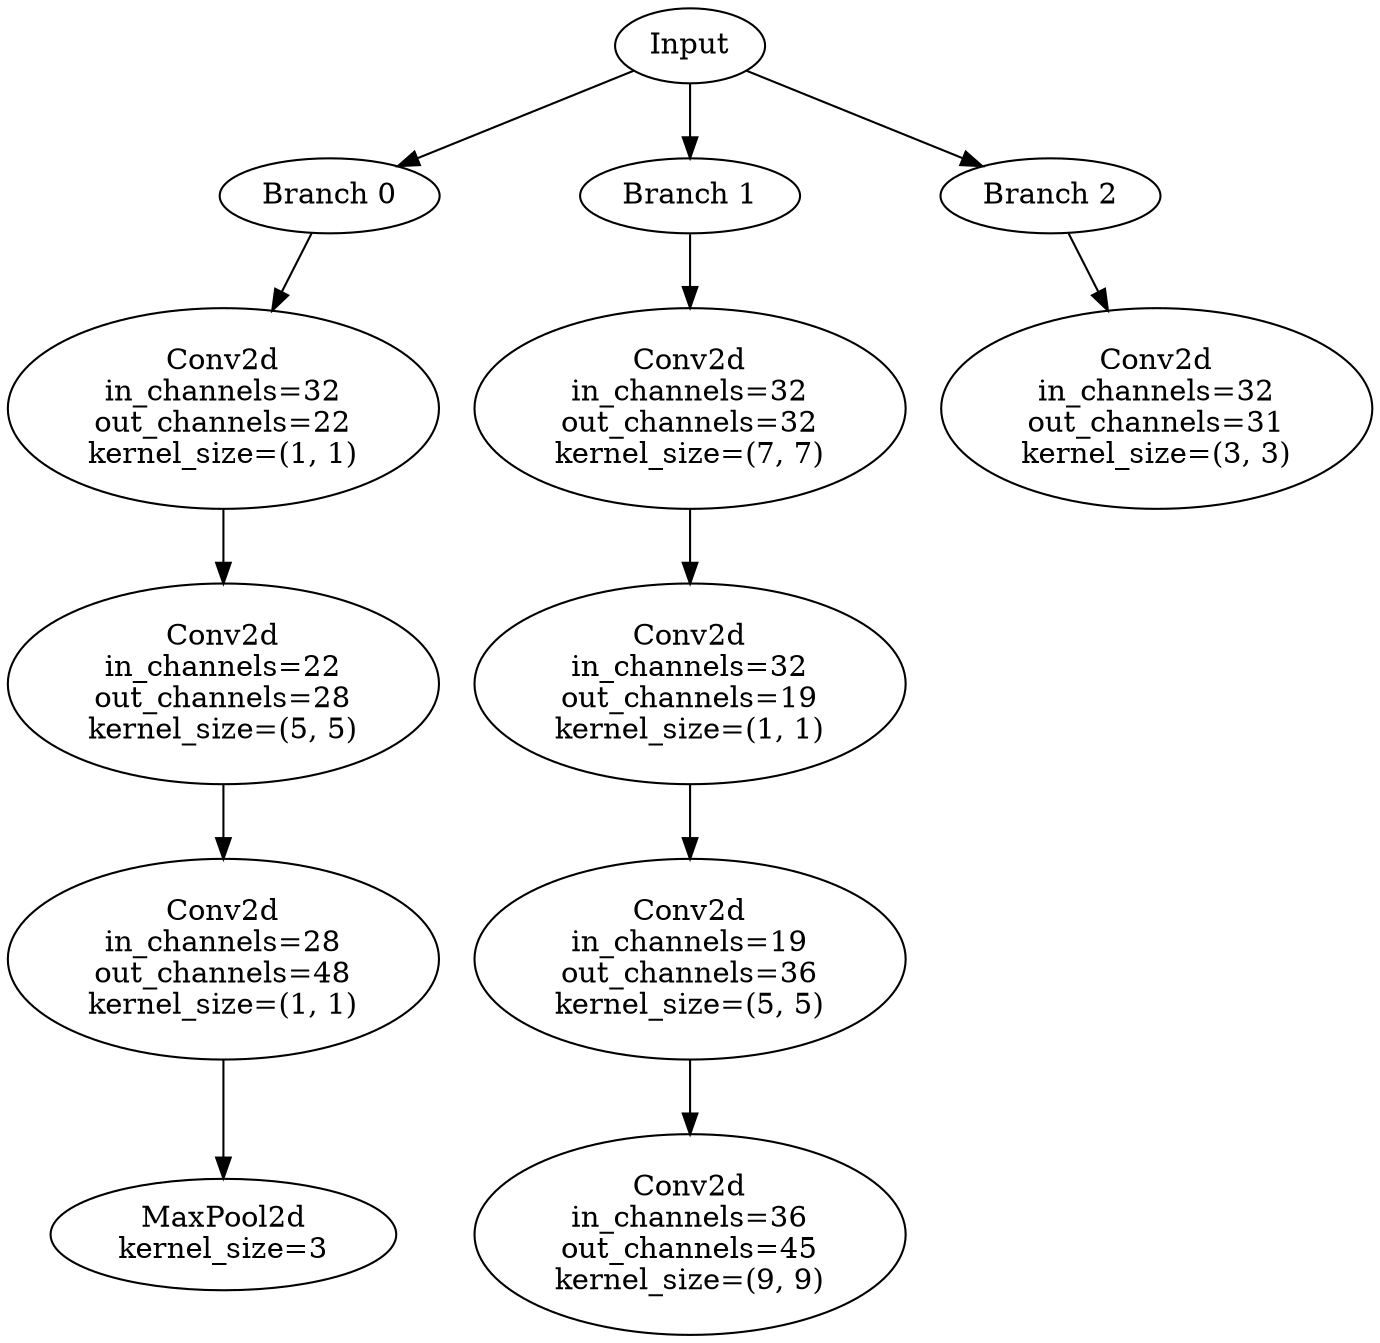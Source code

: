 // Inception Module - Coral 84
digraph {
	Input [label=Input]
	Branch_0 [label="Branch 0"]
	Input -> Branch_0
	Branch_0_Layer_0 [label="Conv2d
in_channels=32
out_channels=22
kernel_size=(1, 1)"]
	Branch_0 -> Branch_0_Layer_0
	Branch_0_Layer_1 [label="Conv2d
in_channels=22
out_channels=28
kernel_size=(5, 5)"]
	Branch_0_Layer_0 -> Branch_0_Layer_1
	Branch_0_Layer_2 [label="Conv2d
in_channels=28
out_channels=48
kernel_size=(1, 1)"]
	Branch_0_Layer_1 -> Branch_0_Layer_2
	Branch_0_Layer_3 [label="MaxPool2d
kernel_size=3"]
	Branch_0_Layer_2 -> Branch_0_Layer_3
	Branch_1 [label="Branch 1"]
	Input -> Branch_1
	Branch_1_Layer_0 [label="Conv2d
in_channels=32
out_channels=32
kernel_size=(7, 7)"]
	Branch_1 -> Branch_1_Layer_0
	Branch_1_Layer_1 [label="Conv2d
in_channels=32
out_channels=19
kernel_size=(1, 1)"]
	Branch_1_Layer_0 -> Branch_1_Layer_1
	Branch_1_Layer_2 [label="Conv2d
in_channels=19
out_channels=36
kernel_size=(5, 5)"]
	Branch_1_Layer_1 -> Branch_1_Layer_2
	Branch_1_Layer_3 [label="Conv2d
in_channels=36
out_channels=45
kernel_size=(9, 9)"]
	Branch_1_Layer_2 -> Branch_1_Layer_3
	Branch_2 [label="Branch 2"]
	Input -> Branch_2
	Branch_2_Layer_0 [label="Conv2d
in_channels=32
out_channels=31
kernel_size=(3, 3)"]
	Branch_2 -> Branch_2_Layer_0
}
